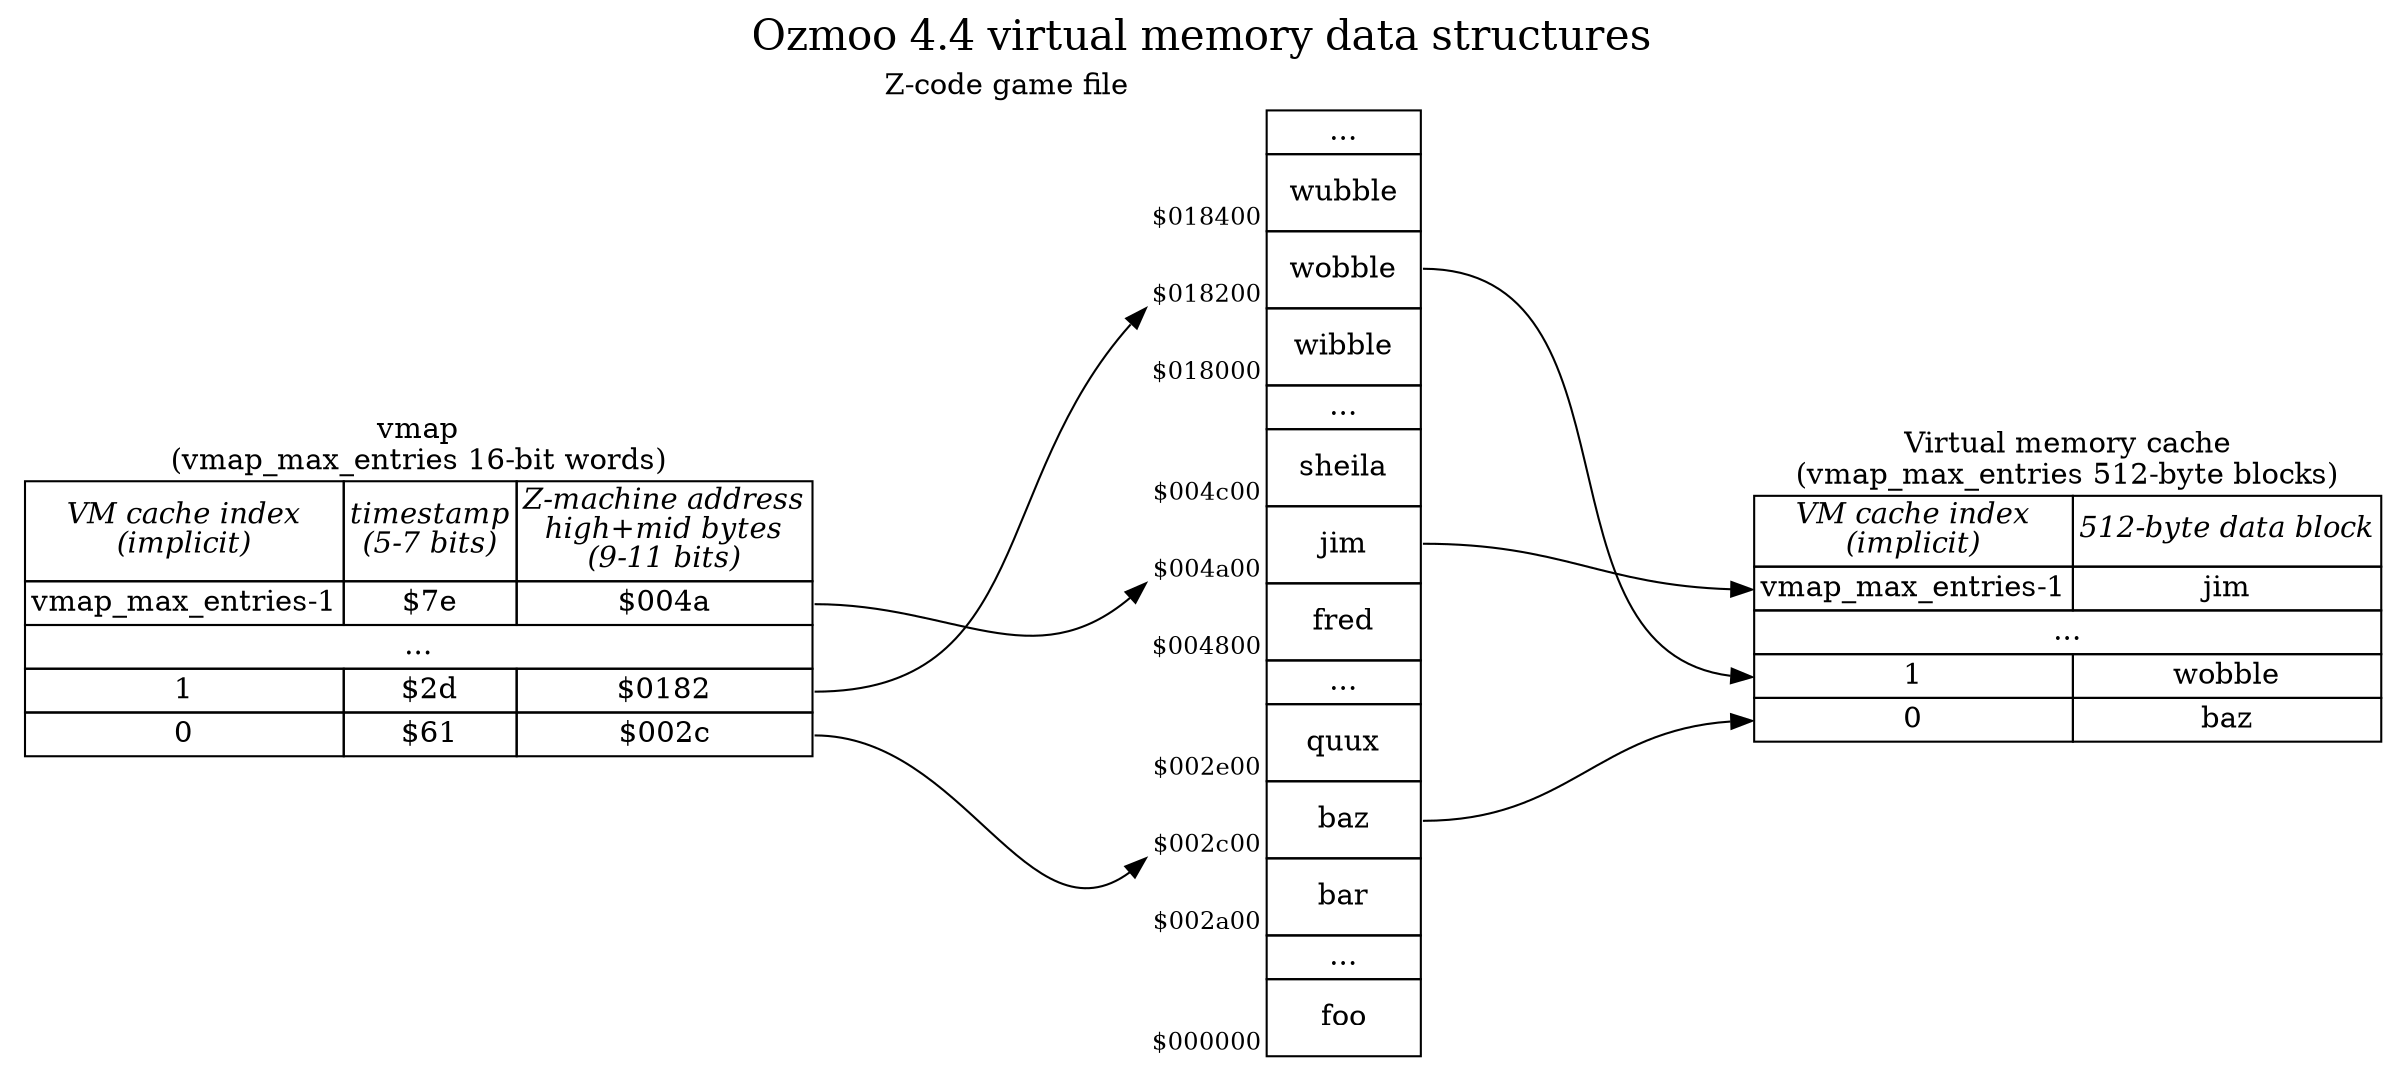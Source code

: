 digraph memory {
    graph [nodesep=2, label="Ozmoo 4.4 virtual memory data structures", fontsize=20, labelloc=t];
    forcelabels=true;
    node [shape=plaintext];

    # SFTODO: Rename "top" to "ram"?
    top [label=<
    <table border="0" cellborder="1" cellspacing="0">
        <!-- SFTODO: could label start of this chunk of memory vmap_first_ram_page -->
        <tr><td colspan="2" border="0">Virtual memory cache<br/>(vmap_max_entries 512-byte blocks)</td></tr>
                    <tr>
                        <td><i>VM cache index<br/>(implicit)</i></td>
                        <td><i>512-byte data block</i></td>
                    </tr>
                    <tr>
                        <td port="jim">vmap_max_entries-1</td>
                        <td>jim</td>
                    </tr>
                    <tr><td colspan="2">...</td></tr>
                    <tr>
                        <td port="wobble">1</td>
                        <td>wobble</td>
                    </tr>
                    <tr>
                        <td port="baz">0</td>
                        <td>baz</td>
                    </tr>
    </table>>];

    SFTODORENAME [label=<
    <table border="0" cellborder="1" cellspacing="0">
        <tr><td colspan="3" border="0">vmap<br/>(vmap_max_entries 16-bit words)</td></tr>
        <tr>
            <td><i>VM cache index<br/>(implicit)</i></td>
            <td><i>timestamp<br/>(5-7 bits)</i></td>
            <td><i>Z-machine address<br/>high+mid bytes<br/>(9-11 bits)</i></td>
        </tr>
        <tr><td>vmap_max_entries-1</td><td>$7e</td><td port="z004a">$004a</td></tr>
        <tr><td colspan="3">...</td></tr>
        <tr><td>1</td><td>$2d</td><td port="z0182">$0182</td></tr>
        <tr><td>0</td><td>$61</td><td port="z002c">$002c</td></tr>
    </table>>];

    zmachine [xlabel="Z-code game file", label=<
    <table border="0" cellspacing="0">
        <tr>
            <td></td>
            <td border="1">...</td>
        </tr>
        <tr>
            <td valign="bottom"><sub>$018400</sub></td>
            <td border="1" cellpadding="10"><!-- Z-code: -->wubble</td>
        </tr>
        <tr>
            <td port="z0182" valign="bottom"><sub>$018200</sub></td>
            <td port="wobble" border="1" cellpadding="10"><!-- Z-code: -->wobble</td>
        </tr>
        <tr>
            <td valign="bottom"><sub>$018000</sub></td>
            <td border="1" cellpadding="10"><!-- Z-code: -->wibble</td>
        </tr>
        <tr>
            <td></td>
            <td border="1">...</td>
        </tr>
        <tr>
            <td valign="bottom"><sub>$004c00</sub></td>
            <td border="1" cellpadding="10"><!-- Z-code: -->sheila</td>
        </tr>
        <tr>
            <td port="z004a" valign="bottom"><sub>$004a00</sub></td>
            <td port="jim" border="1" cellpadding="10"><!-- Z-code: -->jim</td>
        </tr>
        <tr>
            <td valign="bottom"><sub>$004800</sub></td>
            <td border="1" cellpadding="10"><!-- Z-code: -->fred</td>
        </tr>
        <tr>
            <td></td>
            <td border="1">...</td>
        </tr>
        <tr>
            <td valign="bottom"><sub>$002e00</sub></td>
            <td border="1" cellpadding="10"><!-- Z-code: -->quux</td>
        </tr>
        <tr>
            <td port="z002c" valign="bottom"><sub>$002c00</sub></td>
            <td port="baz" border="1" cellpadding="10"><!-- Z-code: -->baz</td>
        </tr>
        <tr>
            <td valign="bottom"><sub>$002a00</sub></td>
            <td border="1" cellpadding="10"><!-- Z-code: -->bar</td>
        </tr>
        <tr>
            <td></td>
            <td border="1">...</td>
        </tr>
        <tr>
            <td valign="bottom"><sub>$000000</sub></td>
            <td border="1" cellpadding="10"><!-- Z-code: -->foo</td>
        </tr>
    </table>>];

    {rank = same; SFTODORENAME zmachine top};

    SFTODORENAME:z004a:e -> zmachine:z004a:sw;
    SFTODORENAME:z002c:e -> zmachine:z002c:sw;
    SFTODORENAME:z0182:e -> zmachine:z0182:sw;

    zmachine:jim:e -> top:jim:w;
    zmachine:wobble:e -> top:wobble:w;
    zmachine:baz:e -> top:baz:w;
}

# vi: sw=4 sts=4
